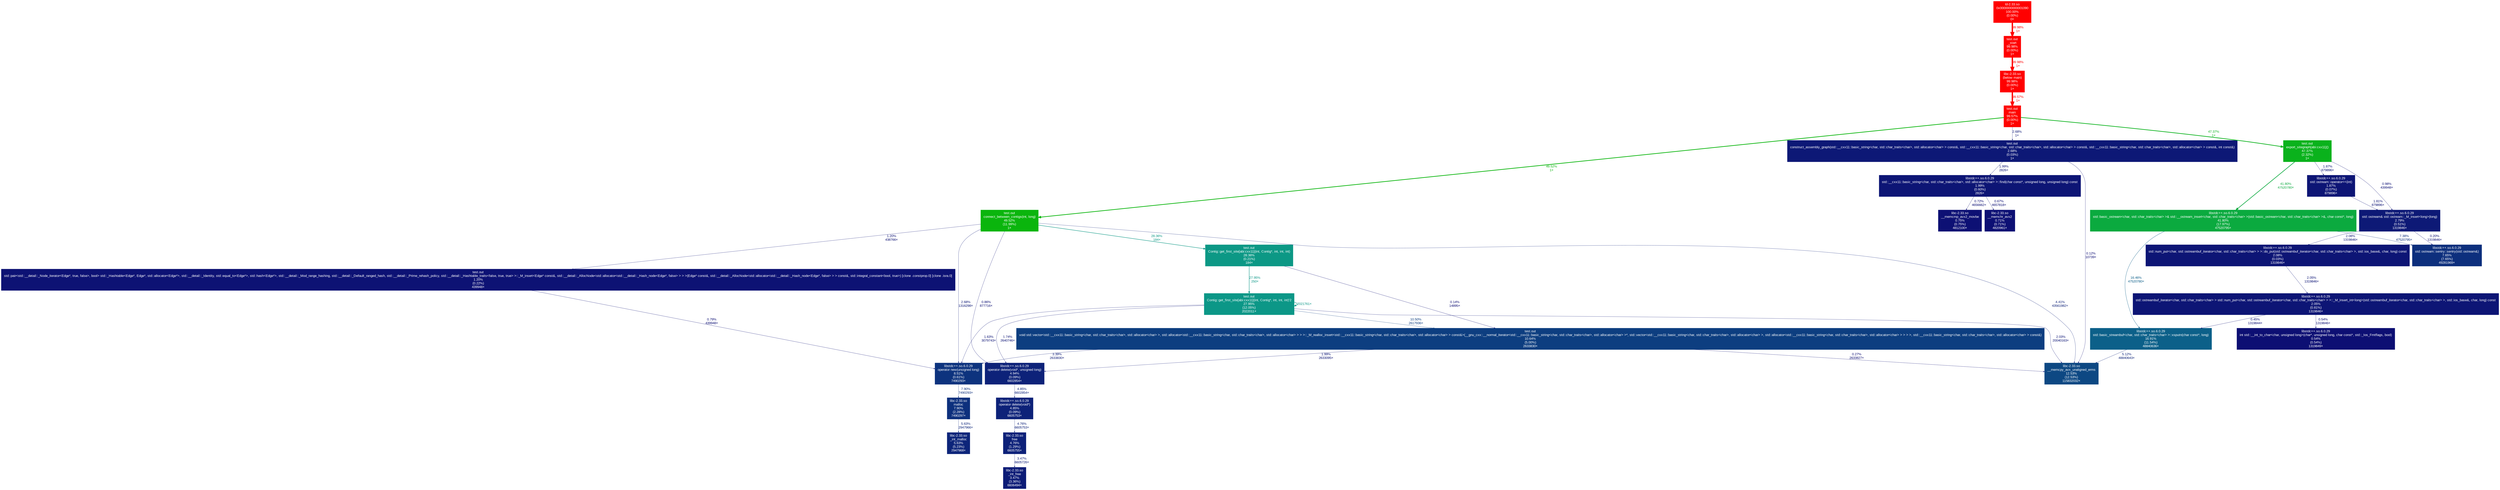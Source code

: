 digraph {
	graph [fontname=Arial, nodesep=0.125, ranksep=0.25];
	node [fontcolor=white, fontname=Arial, height=0, shape=box, style=filled, width=0];
	edge [fontname=Arial];
	"(below main)" [color="#ff0000", fontcolor="#ffffff", fontsize="10.00", label="libc-2.33.so\n(below main)\n99.98%\n(0.00%)\n1×"];
	"(below main)" -> main [arrowsize="1.00", color="#fe0400", fontcolor="#fe0400", fontsize="10.00", label="99.57%\n1×", labeldistance="3.98", penwidth="3.98"];
	"0x0000000000001090" [color="#ff0000", fontcolor="#ffffff", fontsize="10.00", label="ld-2.33.so\n0x0000000000001090\n100.00%\n(0.00%)\n0×"];
	"0x0000000000001090" -> "_start" [arrowsize="1.00", color="#ff0000", fontcolor="#ff0000", fontsize="10.00", label="99.98%\n1×", labeldistance="4.00", penwidth="4.00"];
	"Contig::get_first_site[abi:cxx11](int, Contig*, int, int, int)" [color="#0c9885", fontcolor="#ffffff", fontsize="10.00", label="test.out\nContig::get_first_site[abi:cxx11](int, Contig*, int, int, int)\n28.36%\n(0.21%)\n184×"];
	"Contig::get_first_site[abi:cxx11](int, Contig*, int, int, int)" -> "Contig::get_first_site[abi:cxx11](int, Contig*, int, int, int)'2" [arrowsize="0.53", color="#0c9787", fontcolor="#0c9787", fontsize="10.00", label="27.95%\n250×", labeldistance="1.12", penwidth="1.12"];
	"Contig::get_first_site[abi:cxx11](int, Contig*, int, int, int)" -> "void std::vector<std::__cxx11::basic_string<char, std::char_traits<char>, std::allocator<char> >, std::allocator<std::__cxx11::basic_string<char, std::char_traits<char>, std::allocator<char> > > >::_M_realloc_insert<std::__cxx11::basic_string<char, std::char_traits<char>, std::allocator<char> > const&>(__gnu_cxx::__normal_iterator<std::__cxx11::basic_string<char, std::char_traits<char>, std::allocator<char> >*, std::vector<std::__cxx11::basic_string<char, std::char_traits<char>, std::allocator<char> >, std::allocator<std::__cxx11::basic_string<char, std::char_traits<char>, std::allocator<char> > > > >, std::__cxx11::basic_string<char, std::char_traits<char>, std::allocator<char> > const&)" [arrowsize="0.35", color="#0d0d73", fontcolor="#0d0d73", fontsize="10.00", label="0.14%\n14895×", labeldistance="0.50", penwidth="0.50"];
	"Contig::get_first_site[abi:cxx11](int, Contig*, int, int, int)'2" [color="#0c9787", fontcolor="#ffffff", fontsize="10.00", label="test.out\nContig::get_first_site[abi:cxx11](int, Contig*, int, int, int)'2\n27.95%\n(12.05%)\n2022011×"];
	"Contig::get_first_site[abi:cxx11](int, Contig*, int, int, int)'2" -> "Contig::get_first_site[abi:cxx11](int, Contig*, int, int, int)'2" [arrowsize="0.53", color="#0c9787", fontcolor="#0c9787", fontsize="10.00", label="2021761×", labeldistance="1.12", penwidth="1.12"];
	"Contig::get_first_site[abi:cxx11](int, Contig*, int, int, int)'2" -> "__memcpy_avx_unaligned_erms" [arrowsize="0.35", color="#0d1575", fontcolor="#0d1575", fontsize="10.00", label="2.03%\n20040163×", labeldistance="0.50", penwidth="0.50"];
	"Contig::get_first_site[abi:cxx11](int, Contig*, int, int, int)'2" -> "operator delete(void*, unsigned long)" [arrowsize="0.35", color="#0d1475", fontcolor="#0d1475", fontsize="10.00", label="1.74%\n2640746×", labeldistance="0.50", penwidth="0.50"];
	"Contig::get_first_site[abi:cxx11](int, Contig*, int, int, int)'2" -> "operator new(unsigned long)" [arrowsize="0.35", color="#0d1475", fontcolor="#0d1475", fontsize="10.00", label="1.63%\n3079743×", labeldistance="0.50", penwidth="0.50"];
	"Contig::get_first_site[abi:cxx11](int, Contig*, int, int, int)'2" -> "void std::vector<std::__cxx11::basic_string<char, std::char_traits<char>, std::allocator<char> >, std::allocator<std::__cxx11::basic_string<char, std::char_traits<char>, std::allocator<char> > > >::_M_realloc_insert<std::__cxx11::basic_string<char, std::char_traits<char>, std::allocator<char> > const&>(__gnu_cxx::__normal_iterator<std::__cxx11::basic_string<char, std::char_traits<char>, std::allocator<char> >*, std::vector<std::__cxx11::basic_string<char, std::char_traits<char>, std::allocator<char> >, std::allocator<std::__cxx11::basic_string<char, std::char_traits<char>, std::allocator<char> > > > >, std::__cxx11::basic_string<char, std::char_traits<char>, std::allocator<char> > const&)" [arrowsize="0.35", color="#0d3d80", fontcolor="#0d3d80", fontsize="10.00", label="10.50%\n2617936×", labeldistance="0.50", penwidth="0.50"];
	"__memchr_avx2" [color="#0d1074", fontcolor="#ffffff", fontsize="10.00", label="libc-2.33.so\n__memchr_avx2\n0.71%\n(0.71%)\n4820961×"];
	"__memcmp_avx2_movbe" [color="#0d1074", fontcolor="#ffffff", fontsize="10.00", label="libc-2.33.so\n__memcmp_avx2_movbe\n0.75%\n(0.75%)\n4812100×"];
	"__memcpy_avx_unaligned_erms" [color="#0d4883", fontcolor="#ffffff", fontsize="10.00", label="libc-2.33.so\n__memcpy_avx_unaligned_erms\n12.53%\n(12.53%)\n115832032×"];
	"_int_free" [color="#0d1c77", fontcolor="#ffffff", fontsize="10.00", label="libc-2.33.so\n_int_free\n3.47%\n(3.36%)\n6606494×"];
	"_int_malloc" [color="#0d257a", fontcolor="#ffffff", fontsize="10.00", label="libc-2.33.so\n_int_malloc\n5.63%\n(5.23%)\n2947968×"];
	"_start" [color="#ff0000", fontcolor="#ffffff", fontsize="10.00", label="test.out\n_start\n99.98%\n(0.00%)\n1×"];
	"_start" -> "(below main)" [arrowsize="1.00", color="#ff0000", fontcolor="#ff0000", fontsize="10.00", label="99.98%\n1×", labeldistance="4.00", penwidth="4.00"];
	"connect_between_contigs(int, long)" [color="#0ab50d", fontcolor="#ffffff", fontsize="10.00", label="test.out\nconnect_between_contigs(int, long)\n49.52%\n(11.99%)\n1×"];
	"connect_between_contigs(int, long)" -> "Contig::get_first_site[abi:cxx11](int, Contig*, int, int, int)" [arrowsize="0.53", color="#0c9885", fontcolor="#0c9885", fontsize="10.00", label="28.36%\n184×", labeldistance="1.13", penwidth="1.13"];
	"connect_between_contigs(int, long)" -> "__memcpy_avx_unaligned_erms" [arrowsize="0.35", color="#0d2078", fontcolor="#0d2078", fontsize="10.00", label="4.41%\n43561982×", labeldistance="0.50", penwidth="0.50"];
	"connect_between_contigs(int, long)" -> "operator delete(void*, unsigned long)" [arrowsize="0.35", color="#0d1074", fontcolor="#0d1074", fontsize="10.00", label="0.86%\n877716×", labeldistance="0.50", penwidth="0.50"];
	"connect_between_contigs(int, long)" -> "operator new(unsigned long)" [arrowsize="0.35", color="#0d1876", fontcolor="#0d1876", fontsize="10.00", label="2.68%\n1316298×", labeldistance="0.50", penwidth="0.50"];
	"connect_between_contigs(int, long)" -> "std::pair<std::__detail::_Node_iterator<Edge*, true, false>, bool> std::_Hashtable<Edge*, Edge*, std::allocator<Edge*>, std::__detail::_Identity, std::equal_to<Edge*>, std::hash<Edge*>, std::__detail::_Mod_range_hashing, std::__detail::_Default_ranged_hash, std::__detail::_Prime_rehash_policy, std::__detail::_Hashtable_traits<false, true, true> >::_M_insert<Edge* const&, std::__detail::_AllocNode<std::allocator<std::__detail::_Hash_node<Edge*, false> > > >(Edge* const&, std::__detail::_AllocNode<std::allocator<std::__detail::_Hash_node<Edge*, false> > > const&, std::integral_constant<bool, true>) [clone .constprop.0] [clone .isra.0]" [arrowsize="0.35", color="#0d1274", fontcolor="#0d1274", fontsize="10.00", label="1.20%\n438766×", labeldistance="0.50", penwidth="0.50"];
	"construct_assembly_graph(std::__cxx11::basic_string<char, std::char_traits<char>, std::allocator<char> > const&, std::__cxx11::basic_string<char, std::char_traits<char>, std::allocator<char> > const&, std::__cxx11::basic_string<char, std::char_traits<char>, std::allocator<char> > const&, int const&)" [color="#0d1876", fontcolor="#ffffff", fontsize="10.00", label="test.out\nconstruct_assembly_graph(std::__cxx11::basic_string<char, std::char_traits<char>, std::allocator<char> > const&, std::__cxx11::basic_string<char, std::char_traits<char>, std::allocator<char> > const&, std::__cxx11::basic_string<char, std::char_traits<char>, std::allocator<char> > const&, int const&)\n2.68%\n(0.03%)\n1×"];
	"construct_assembly_graph(std::__cxx11::basic_string<char, std::char_traits<char>, std::allocator<char> > const&, std::__cxx11::basic_string<char, std::char_traits<char>, std::allocator<char> > const&, std::__cxx11::basic_string<char, std::char_traits<char>, std::allocator<char> > const&, int const&)" -> "__memcpy_avx_unaligned_erms" [arrowsize="0.35", color="#0d0d73", fontcolor="#0d0d73", fontsize="10.00", label="0.12%\n10739×", labeldistance="0.50", penwidth="0.50"];
	"construct_assembly_graph(std::__cxx11::basic_string<char, std::char_traits<char>, std::allocator<char> > const&, std::__cxx11::basic_string<char, std::char_traits<char>, std::allocator<char> > const&, std::__cxx11::basic_string<char, std::char_traits<char>, std::allocator<char> > const&, int const&)" -> "std::__cxx11::basic_string<char, std::char_traits<char>, std::allocator<char> >::find(char const*, unsigned long, unsigned long) const" [arrowsize="0.35", color="#0d1575", fontcolor="#0d1575", fontsize="10.00", label="1.99%\n2826×", labeldistance="0.50", penwidth="0.50"];
	"export_sitegraph[abi:cxx11]()" [color="#0ab21c", fontcolor="#ffffff", fontsize="10.00", label="test.out\nexport_sitegraph[abi:cxx11]()\n47.37%\n(2.32%)\n1×"];
	"export_sitegraph[abi:cxx11]()" -> "std::basic_ostream<char, std::char_traits<char> >& std::__ostream_insert<char, std::char_traits<char> >(std::basic_ostream<char, std::char_traits<char> >&, char const*, long)" [arrowsize="0.65", color="#0baa3f", fontcolor="#0baa3f", fontsize="10.00", label="41.80%\n47520780×", labeldistance="1.67", penwidth="1.67"];
	"export_sitegraph[abi:cxx11]()" -> "std::ostream& std::ostream::_M_insert<long>(long)" [arrowsize="0.35", color="#0d1174", fontcolor="#0d1174", fontsize="10.00", label="0.98%\n439948×", labeldistance="0.50", penwidth="0.50"];
	"export_sitegraph[abi:cxx11]()" -> "std::ostream::operator<<(int)" [arrowsize="0.35", color="#0d1575", fontcolor="#0d1575", fontsize="10.00", label="1.87%\n879896×", labeldistance="0.50", penwidth="0.50"];
	free [color="#0d2179", fontcolor="#ffffff", fontsize="10.00", label="libc-2.33.so\nfree\n4.76%\n(1.29%)\n6605755×"];
	free -> "_int_free" [arrowsize="0.35", color="#0d1c77", fontcolor="#0d1c77", fontsize="10.00", label="3.47%\n6605726×", labeldistance="0.50", penwidth="0.50"];
	"int std::__int_to_char<char, unsigned long>(char*, unsigned long, char const*, std::_Ios_Fmtflags, bool)" [color="#0d0f73", fontcolor="#ffffff", fontsize="10.00", label="libstdc++.so.6.0.29\nint std::__int_to_char<char, unsigned long>(char*, unsigned long, char const*, std::_Ios_Fmtflags, bool)\n0.54%\n(0.54%)\n1319849×"];
	main [color="#fe0400", fontcolor="#ffffff", fontsize="10.00", label="test.out\nmain\n99.57%\n(0.00%)\n1×"];
	main -> "connect_between_contigs(int, long)" [arrowsize="0.70", color="#0ab50d", fontcolor="#0ab50d", fontsize="10.00", label="49.52%\n1×", labeldistance="1.98", penwidth="1.98"];
	main -> "construct_assembly_graph(std::__cxx11::basic_string<char, std::char_traits<char>, std::allocator<char> > const&, std::__cxx11::basic_string<char, std::char_traits<char>, std::allocator<char> > const&, std::__cxx11::basic_string<char, std::char_traits<char>, std::allocator<char> > const&, int const&)" [arrowsize="0.35", color="#0d1876", fontcolor="#0d1876", fontsize="10.00", label="2.68%\n1×", labeldistance="0.50", penwidth="0.50"];
	main -> "export_sitegraph[abi:cxx11]()" [arrowsize="0.69", color="#0ab21c", fontcolor="#0ab21c", fontsize="10.00", label="47.37%\n1×", labeldistance="1.89", penwidth="1.89"];
	malloc [color="#0d307d", fontcolor="#ffffff", fontsize="10.00", label="libc-2.33.so\nmalloc\n7.90%\n(2.28%)\n7490297×"];
	malloc -> "_int_malloc" [arrowsize="0.35", color="#0d257a", fontcolor="#0d257a", fontsize="10.00", label="5.63%\n2947966×", labeldistance="0.50", penwidth="0.50"];
	"operator delete(void*)" [color="#0d2279", fontcolor="#ffffff", fontsize="10.00", label="libstdc++.so.6.0.29\noperator delete(void*)\n4.85%\n(0.09%)\n6605753×"];
	"operator delete(void*)" -> free [arrowsize="0.35", color="#0d2179", fontcolor="#0d2179", fontsize="10.00", label="4.76%\n6605753×", labeldistance="0.50", penwidth="0.50"];
	"operator delete(void*, unsigned long)" [color="#0d2279", fontcolor="#ffffff", fontsize="10.00", label="libstdc++.so.6.0.29\noperator delete(void*, unsigned long)\n4.94%\n(0.09%)\n6602854×"];
	"operator delete(void*, unsigned long)" -> "operator delete(void*)" [arrowsize="0.35", color="#0d2279", fontcolor="#0d2279", fontsize="10.00", label="4.85%\n6602854×", labeldistance="0.50", penwidth="0.50"];
	"operator new(unsigned long)" [color="#0d337e", fontcolor="#ffffff", fontsize="10.00", label="libstdc++.so.6.0.29\noperator new(unsigned long)\n8.51%\n(0.61%)\n7490293×"];
	"operator new(unsigned long)" -> malloc [arrowsize="0.35", color="#0d307d", fontcolor="#0d307d", fontsize="10.00", label="7.90%\n7490293×", labeldistance="0.50", penwidth="0.50"];
	"std::__cxx11::basic_string<char, std::char_traits<char>, std::allocator<char> >::find(char const*, unsigned long, unsigned long) const" [color="#0d1575", fontcolor="#ffffff", fontsize="10.00", label="libstdc++.so.6.0.29\nstd::__cxx11::basic_string<char, std::char_traits<char>, std::allocator<char> >::find(char const*, unsigned long, unsigned long) const\n1.99%\n(0.60%)\n2826×"];
	"std::__cxx11::basic_string<char, std::char_traits<char>, std::allocator<char> >::find(char const*, unsigned long, unsigned long) const" -> "__memchr_avx2" [arrowsize="0.35", color="#0d1074", fontcolor="#0d1074", fontsize="10.00", label="0.67%\n4657818×", labeldistance="0.50", penwidth="0.50"];
	"std::__cxx11::basic_string<char, std::char_traits<char>, std::allocator<char> >::find(char const*, unsigned long, unsigned long) const" -> "__memcmp_avx2_movbe" [arrowsize="0.35", color="#0d1074", fontcolor="#0d1074", fontsize="10.00", label="0.72%\n4656662×", labeldistance="0.50", penwidth="0.50"];
	"std::basic_ostream<char, std::char_traits<char> >& std::__ostream_insert<char, std::char_traits<char> >(std::basic_ostream<char, std::char_traits<char> >&, char const*, long)" [color="#0baa3f", fontcolor="#ffffff", fontsize="10.00", label="libstdc++.so.6.0.29\nstd::basic_ostream<char, std::char_traits<char> >& std::__ostream_insert<char, std::char_traits<char> >(std::basic_ostream<char, std::char_traits<char> >&, char const*, long)\n41.80%\n(17.97%)\n47520795×"];
	"std::basic_ostream<char, std::char_traits<char> >& std::__ostream_insert<char, std::char_traits<char> >(std::basic_ostream<char, std::char_traits<char> >&, char const*, long)" -> "std::basic_streambuf<char, std::char_traits<char> >::xsputn(char const*, long)" [arrowsize="0.41", color="#0c5e88", fontcolor="#0c5e88", fontsize="10.00", label="16.46%\n47520780×", labeldistance="0.66", penwidth="0.66"];
	"std::basic_ostream<char, std::char_traits<char> >& std::__ostream_insert<char, std::char_traits<char> >(std::basic_ostream<char, std::char_traits<char> >&, char const*, long)" -> "std::ostream::sentry::sentry(std::ostream&)" [arrowsize="0.35", color="#0d2e7c", fontcolor="#0d2e7c", fontsize="10.00", label="7.38%\n47520795×", labeldistance="0.50", penwidth="0.50"];
	"std::basic_streambuf<char, std::char_traits<char> >::xsputn(char const*, long)" [color="#0c6089", fontcolor="#ffffff", fontsize="10.00", label="libstdc++.so.6.0.29\nstd::basic_streambuf<char, std::char_traits<char> >::xsputn(char const*, long)\n16.91%\n(11.54%)\n48840636×"];
	"std::basic_streambuf<char, std::char_traits<char> >::xsputn(char const*, long)" -> "__memcpy_avx_unaligned_erms" [arrowsize="0.35", color="#0d2379", fontcolor="#0d2379", fontsize="10.00", label="5.12%\n48840643×", labeldistance="0.50", penwidth="0.50"];
	"std::num_put<char, std::ostreambuf_iterator<char, std::char_traits<char> > >::do_put(std::ostreambuf_iterator<char, std::char_traits<char> >, std::ios_base&, char, long) const" [color="#0d1575", fontcolor="#ffffff", fontsize="10.00", label="libstdc++.so.6.0.29\nstd::num_put<char, std::ostreambuf_iterator<char, std::char_traits<char> > >::do_put(std::ostreambuf_iterator<char, std::char_traits<char> >, std::ios_base&, char, long) const\n2.08%\n(0.03%)\n1319846×"];
	"std::num_put<char, std::ostreambuf_iterator<char, std::char_traits<char> > >::do_put(std::ostreambuf_iterator<char, std::char_traits<char> >, std::ios_base&, char, long) const" -> "std::ostreambuf_iterator<char, std::char_traits<char> > std::num_put<char, std::ostreambuf_iterator<char, std::char_traits<char> > >::_M_insert_int<long>(std::ostreambuf_iterator<char, std::char_traits<char> >, std::ios_base&, char, long) const" [arrowsize="0.35", color="#0d1575", fontcolor="#0d1575", fontsize="10.00", label="2.05%\n1319846×", labeldistance="0.50", penwidth="0.50"];
	"std::ostream& std::ostream::_M_insert<long>(long)" [color="#0d1976", fontcolor="#ffffff", fontsize="10.00", label="libstdc++.so.6.0.29\nstd::ostream& std::ostream::_M_insert<long>(long)\n2.79%\n(0.51%)\n1319846×"];
	"std::ostream& std::ostream::_M_insert<long>(long)" -> "std::num_put<char, std::ostreambuf_iterator<char, std::char_traits<char> > >::do_put(std::ostreambuf_iterator<char, std::char_traits<char> >, std::ios_base&, char, long) const" [arrowsize="0.35", color="#0d1575", fontcolor="#0d1575", fontsize="10.00", label="2.08%\n1319846×", labeldistance="0.50", penwidth="0.50"];
	"std::ostream& std::ostream::_M_insert<long>(long)" -> "std::ostream::sentry::sentry(std::ostream&)" [arrowsize="0.35", color="#0d0e73", fontcolor="#0d0e73", fontsize="10.00", label="0.20%\n1319846×", labeldistance="0.50", penwidth="0.50"];
	"std::ostream::operator<<(int)" [color="#0d1575", fontcolor="#ffffff", fontsize="10.00", label="libstdc++.so.6.0.29\nstd::ostream::operator<<(int)\n1.87%\n(0.07%)\n879896×"];
	"std::ostream::operator<<(int)" -> "std::ostream& std::ostream::_M_insert<long>(long)" [arrowsize="0.35", color="#0d1475", fontcolor="#0d1475", fontsize="10.00", label="1.81%\n879896×", labeldistance="0.50", penwidth="0.50"];
	"std::ostream::sentry::sentry(std::ostream&)" [color="#0d2f7d", fontcolor="#ffffff", fontsize="10.00", label="libstdc++.so.6.0.29\nstd::ostream::sentry::sentry(std::ostream&)\n7.65%\n(7.65%)\n49281969×"];
	"std::ostreambuf_iterator<char, std::char_traits<char> > std::num_put<char, std::ostreambuf_iterator<char, std::char_traits<char> > >::_M_insert_int<long>(std::ostreambuf_iterator<char, std::char_traits<char> >, std::ios_base&, char, long) const" [color="#0d1575", fontcolor="#ffffff", fontsize="10.00", label="libstdc++.so.6.0.29\nstd::ostreambuf_iterator<char, std::char_traits<char> > std::num_put<char, std::ostreambuf_iterator<char, std::char_traits<char> > >::_M_insert_int<long>(std::ostreambuf_iterator<char, std::char_traits<char> >, std::ios_base&, char, long) const\n2.05%\n(0.81%)\n1319846×"];
	"std::ostreambuf_iterator<char, std::char_traits<char> > std::num_put<char, std::ostreambuf_iterator<char, std::char_traits<char> > >::_M_insert_int<long>(std::ostreambuf_iterator<char, std::char_traits<char> >, std::ios_base&, char, long) const" -> "int std::__int_to_char<char, unsigned long>(char*, unsigned long, char const*, std::_Ios_Fmtflags, bool)" [arrowsize="0.35", color="#0d0f73", fontcolor="#0d0f73", fontsize="10.00", label="0.54%\n1319846×", labeldistance="0.50", penwidth="0.50"];
	"std::ostreambuf_iterator<char, std::char_traits<char> > std::num_put<char, std::ostreambuf_iterator<char, std::char_traits<char> > >::_M_insert_int<long>(std::ostreambuf_iterator<char, std::char_traits<char> >, std::ios_base&, char, long) const" -> "std::basic_streambuf<char, std::char_traits<char> >::xsputn(char const*, long)" [arrowsize="0.35", color="#0d0f73", fontcolor="#0d0f73", fontsize="10.00", label="0.45%\n1319844×", labeldistance="0.50", penwidth="0.50"];
	"std::pair<std::__detail::_Node_iterator<Edge*, true, false>, bool> std::_Hashtable<Edge*, Edge*, std::allocator<Edge*>, std::__detail::_Identity, std::equal_to<Edge*>, std::hash<Edge*>, std::__detail::_Mod_range_hashing, std::__detail::_Default_ranged_hash, std::__detail::_Prime_rehash_policy, std::__detail::_Hashtable_traits<false, true, true> >::_M_insert<Edge* const&, std::__detail::_AllocNode<std::allocator<std::__detail::_Hash_node<Edge*, false> > > >(Edge* const&, std::__detail::_AllocNode<std::allocator<std::__detail::_Hash_node<Edge*, false> > > const&, std::integral_constant<bool, true>) [clone .constprop.0] [clone .isra.0]" [color="#0d1274", fontcolor="#ffffff", fontsize="10.00", label="test.out\nstd::pair<std::__detail::_Node_iterator<Edge*, true, false>, bool> std::_Hashtable<Edge*, Edge*, std::allocator<Edge*>, std::__detail::_Identity, std::equal_to<Edge*>, std::hash<Edge*>, std::__detail::_Mod_range_hashing, std::__detail::_Default_ranged_hash, std::__detail::_Prime_rehash_policy, std::__detail::_Hashtable_traits<false, true, true> >::_M_insert<Edge* const&, std::__detail::_AllocNode<std::allocator<std::__detail::_Hash_node<Edge*, false> > > >(Edge* const&, std::__detail::_AllocNode<std::allocator<std::__detail::_Hash_node<Edge*, false> > > const&, std::integral_constant<bool, true>) [clone .constprop.0] [clone .isra.0]\n1.20%\n(0.22%)\n439948×"];
	"std::pair<std::__detail::_Node_iterator<Edge*, true, false>, bool> std::_Hashtable<Edge*, Edge*, std::allocator<Edge*>, std::__detail::_Identity, std::equal_to<Edge*>, std::hash<Edge*>, std::__detail::_Mod_range_hashing, std::__detail::_Default_ranged_hash, std::__detail::_Prime_rehash_policy, std::__detail::_Hashtable_traits<false, true, true> >::_M_insert<Edge* const&, std::__detail::_AllocNode<std::allocator<std::__detail::_Hash_node<Edge*, false> > > >(Edge* const&, std::__detail::_AllocNode<std::allocator<std::__detail::_Hash_node<Edge*, false> > > const&, std::integral_constant<bool, true>) [clone .constprop.0] [clone .isra.0]" -> "operator new(unsigned long)" [arrowsize="0.35", color="#0d1074", fontcolor="#0d1074", fontsize="10.00", label="0.79%\n439948×", labeldistance="0.50", penwidth="0.50"];
	"void std::vector<std::__cxx11::basic_string<char, std::char_traits<char>, std::allocator<char> >, std::allocator<std::__cxx11::basic_string<char, std::char_traits<char>, std::allocator<char> > > >::_M_realloc_insert<std::__cxx11::basic_string<char, std::char_traits<char>, std::allocator<char> > const&>(__gnu_cxx::__normal_iterator<std::__cxx11::basic_string<char, std::char_traits<char>, std::allocator<char> >*, std::vector<std::__cxx11::basic_string<char, std::char_traits<char>, std::allocator<char> >, std::allocator<std::__cxx11::basic_string<char, std::char_traits<char>, std::allocator<char> > > > >, std::__cxx11::basic_string<char, std::char_traits<char>, std::allocator<char> > const&)" [color="#0d3e80", fontcolor="#ffffff", fontsize="10.00", label="test.out\nvoid std::vector<std::__cxx11::basic_string<char, std::char_traits<char>, std::allocator<char> >, std::allocator<std::__cxx11::basic_string<char, std::char_traits<char>, std::allocator<char> > > >::_M_realloc_insert<std::__cxx11::basic_string<char, std::char_traits<char>, std::allocator<char> > const&>(__gnu_cxx::__normal_iterator<std::__cxx11::basic_string<char, std::char_traits<char>, std::allocator<char> >*, std::vector<std::__cxx11::basic_string<char, std::char_traits<char>, std::allocator<char> >, std::allocator<std::__cxx11::basic_string<char, std::char_traits<char>, std::allocator<char> > > > >, std::__cxx11::basic_string<char, std::char_traits<char>, std::allocator<char> > const&)\n10.64%\n(5.00%)\n2633830×"];
	"void std::vector<std::__cxx11::basic_string<char, std::char_traits<char>, std::allocator<char> >, std::allocator<std::__cxx11::basic_string<char, std::char_traits<char>, std::allocator<char> > > >::_M_realloc_insert<std::__cxx11::basic_string<char, std::char_traits<char>, std::allocator<char> > const&>(__gnu_cxx::__normal_iterator<std::__cxx11::basic_string<char, std::char_traits<char>, std::allocator<char> >*, std::vector<std::__cxx11::basic_string<char, std::char_traits<char>, std::allocator<char> >, std::allocator<std::__cxx11::basic_string<char, std::char_traits<char>, std::allocator<char> > > > >, std::__cxx11::basic_string<char, std::char_traits<char>, std::allocator<char> > const&)" -> "__memcpy_avx_unaligned_erms" [arrowsize="0.35", color="#0d0e73", fontcolor="#0d0e73", fontsize="10.00", label="0.27%\n2633827×", labeldistance="0.50", penwidth="0.50"];
	"void std::vector<std::__cxx11::basic_string<char, std::char_traits<char>, std::allocator<char> >, std::allocator<std::__cxx11::basic_string<char, std::char_traits<char>, std::allocator<char> > > >::_M_realloc_insert<std::__cxx11::basic_string<char, std::char_traits<char>, std::allocator<char> > const&>(__gnu_cxx::__normal_iterator<std::__cxx11::basic_string<char, std::char_traits<char>, std::allocator<char> >*, std::vector<std::__cxx11::basic_string<char, std::char_traits<char>, std::allocator<char> >, std::allocator<std::__cxx11::basic_string<char, std::char_traits<char>, std::allocator<char> > > > >, std::__cxx11::basic_string<char, std::char_traits<char>, std::allocator<char> > const&)" -> "operator delete(void*, unsigned long)" [arrowsize="0.35", color="#0d1575", fontcolor="#0d1575", fontsize="10.00", label="1.99%\n2633095×", labeldistance="0.50", penwidth="0.50"];
	"void std::vector<std::__cxx11::basic_string<char, std::char_traits<char>, std::allocator<char> >, std::allocator<std::__cxx11::basic_string<char, std::char_traits<char>, std::allocator<char> > > >::_M_realloc_insert<std::__cxx11::basic_string<char, std::char_traits<char>, std::allocator<char> > const&>(__gnu_cxx::__normal_iterator<std::__cxx11::basic_string<char, std::char_traits<char>, std::allocator<char> >*, std::vector<std::__cxx11::basic_string<char, std::char_traits<char>, std::allocator<char> >, std::allocator<std::__cxx11::basic_string<char, std::char_traits<char>, std::allocator<char> > > > >, std::__cxx11::basic_string<char, std::char_traits<char>, std::allocator<char> > const&)" -> "operator new(unsigned long)" [arrowsize="0.35", color="#0d1b77", fontcolor="#0d1b77", fontsize="10.00", label="3.39%\n2633830×", labeldistance="0.50", penwidth="0.50"];
}
